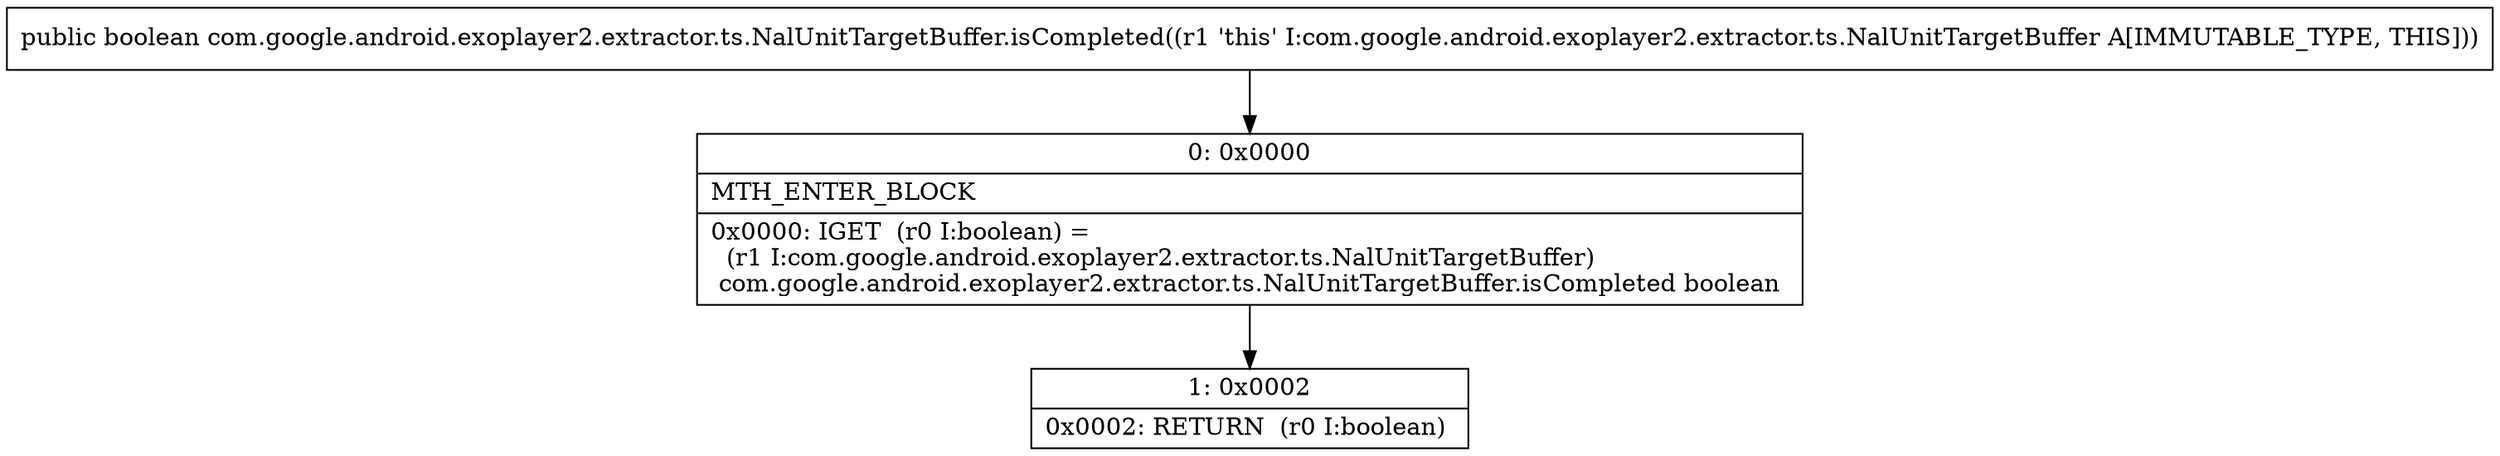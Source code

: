digraph "CFG forcom.google.android.exoplayer2.extractor.ts.NalUnitTargetBuffer.isCompleted()Z" {
Node_0 [shape=record,label="{0\:\ 0x0000|MTH_ENTER_BLOCK\l|0x0000: IGET  (r0 I:boolean) = \l  (r1 I:com.google.android.exoplayer2.extractor.ts.NalUnitTargetBuffer)\l com.google.android.exoplayer2.extractor.ts.NalUnitTargetBuffer.isCompleted boolean \l}"];
Node_1 [shape=record,label="{1\:\ 0x0002|0x0002: RETURN  (r0 I:boolean) \l}"];
MethodNode[shape=record,label="{public boolean com.google.android.exoplayer2.extractor.ts.NalUnitTargetBuffer.isCompleted((r1 'this' I:com.google.android.exoplayer2.extractor.ts.NalUnitTargetBuffer A[IMMUTABLE_TYPE, THIS])) }"];
MethodNode -> Node_0;
Node_0 -> Node_1;
}

